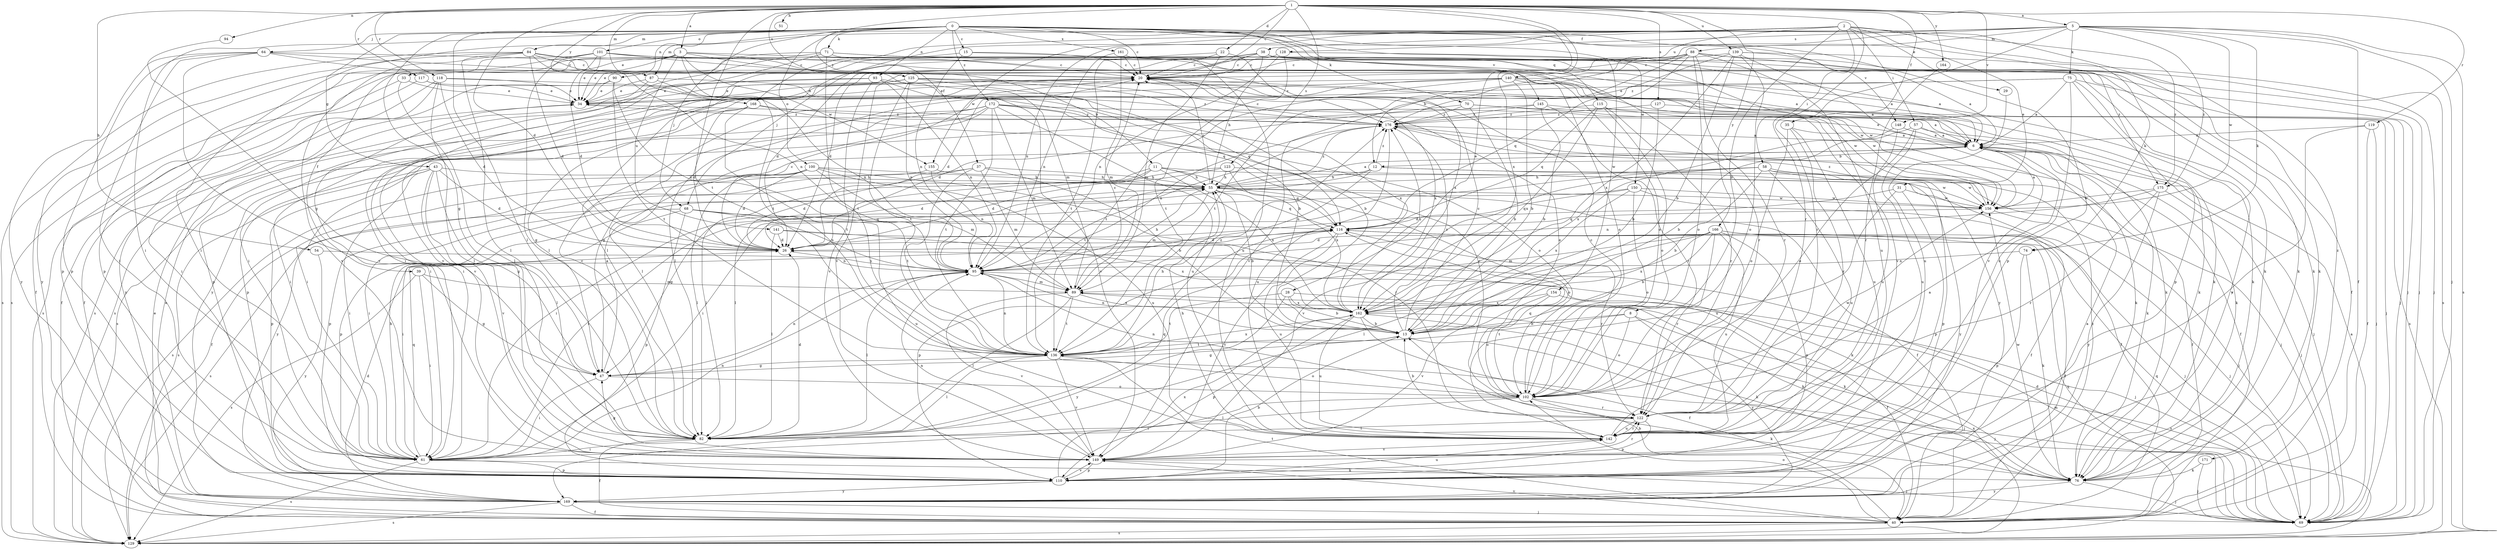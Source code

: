 strict digraph  {
0;
1;
2;
3;
5;
6;
8;
11;
12;
13;
15;
20;
22;
26;
28;
29;
31;
33;
34;
35;
37;
38;
39;
40;
43;
47;
51;
54;
55;
57;
58;
61;
64;
68;
69;
70;
71;
74;
75;
76;
82;
84;
87;
88;
89;
90;
93;
94;
95;
100;
101;
102;
110;
115;
116;
117;
118;
119;
122;
123;
125;
127;
128;
129;
136;
139;
140;
141;
142;
145;
148;
149;
150;
154;
155;
156;
161;
162;
164;
166;
168;
169;
171;
172;
175;
176;
0 -> 15  [label=c];
0 -> 20  [label=c];
0 -> 43  [label=g];
0 -> 47  [label=g];
0 -> 64  [label=j];
0 -> 68  [label=j];
0 -> 70  [label=k];
0 -> 71  [label=k];
0 -> 82  [label=l];
0 -> 84  [label=m];
0 -> 87  [label=m];
0 -> 90  [label=n];
0 -> 93  [label=n];
0 -> 100  [label=o];
0 -> 101  [label=o];
0 -> 110  [label=p];
0 -> 115  [label=q];
0 -> 145  [label=v];
0 -> 148  [label=v];
0 -> 150  [label=w];
0 -> 154  [label=w];
0 -> 161  [label=x];
0 -> 171  [label=z];
0 -> 172  [label=z];
0 -> 175  [label=z];
1 -> 3  [label=a];
1 -> 5  [label=a];
1 -> 20  [label=c];
1 -> 22  [label=d];
1 -> 26  [label=d];
1 -> 28  [label=e];
1 -> 35  [label=f];
1 -> 37  [label=f];
1 -> 51  [label=h];
1 -> 54  [label=h];
1 -> 87  [label=m];
1 -> 94  [label=n];
1 -> 117  [label=r];
1 -> 118  [label=r];
1 -> 119  [label=r];
1 -> 122  [label=r];
1 -> 123  [label=s];
1 -> 125  [label=s];
1 -> 127  [label=s];
1 -> 136  [label=t];
1 -> 139  [label=u];
1 -> 148  [label=v];
1 -> 162  [label=x];
1 -> 164  [label=y];
1 -> 166  [label=y];
1 -> 168  [label=y];
2 -> 8  [label=b];
2 -> 29  [label=e];
2 -> 31  [label=e];
2 -> 38  [label=f];
2 -> 57  [label=i];
2 -> 58  [label=i];
2 -> 61  [label=i];
2 -> 74  [label=k];
2 -> 95  [label=n];
2 -> 140  [label=u];
2 -> 155  [label=w];
2 -> 168  [label=y];
2 -> 175  [label=z];
3 -> 6  [label=a];
3 -> 11  [label=b];
3 -> 33  [label=e];
3 -> 34  [label=e];
3 -> 39  [label=f];
3 -> 110  [label=p];
3 -> 136  [label=t];
3 -> 141  [label=u];
3 -> 155  [label=w];
3 -> 162  [label=x];
5 -> 12  [label=b];
5 -> 40  [label=f];
5 -> 61  [label=i];
5 -> 68  [label=j];
5 -> 69  [label=j];
5 -> 74  [label=k];
5 -> 75  [label=k];
5 -> 88  [label=m];
5 -> 122  [label=r];
5 -> 128  [label=s];
5 -> 129  [label=s];
5 -> 156  [label=w];
5 -> 175  [label=z];
6 -> 12  [label=b];
6 -> 34  [label=e];
6 -> 40  [label=f];
6 -> 69  [label=j];
6 -> 76  [label=k];
8 -> 13  [label=b];
8 -> 102  [label=o];
8 -> 129  [label=s];
8 -> 136  [label=t];
8 -> 169  [label=y];
11 -> 26  [label=d];
11 -> 55  [label=h];
11 -> 61  [label=i];
11 -> 82  [label=l];
11 -> 116  [label=q];
11 -> 156  [label=w];
11 -> 162  [label=x];
12 -> 55  [label=h];
12 -> 69  [label=j];
12 -> 82  [label=l];
12 -> 95  [label=n];
12 -> 169  [label=y];
12 -> 176  [label=z];
13 -> 20  [label=c];
13 -> 47  [label=g];
13 -> 69  [label=j];
13 -> 95  [label=n];
13 -> 136  [label=t];
13 -> 176  [label=z];
15 -> 20  [label=c];
15 -> 34  [label=e];
15 -> 95  [label=n];
15 -> 102  [label=o];
20 -> 34  [label=e];
20 -> 129  [label=s];
20 -> 156  [label=w];
20 -> 162  [label=x];
20 -> 169  [label=y];
22 -> 20  [label=c];
22 -> 89  [label=m];
22 -> 136  [label=t];
22 -> 176  [label=z];
26 -> 20  [label=c];
26 -> 95  [label=n];
28 -> 13  [label=b];
28 -> 76  [label=k];
28 -> 136  [label=t];
28 -> 162  [label=x];
28 -> 169  [label=y];
29 -> 142  [label=u];
31 -> 26  [label=d];
31 -> 110  [label=p];
31 -> 142  [label=u];
31 -> 156  [label=w];
33 -> 34  [label=e];
33 -> 82  [label=l];
33 -> 129  [label=s];
34 -> 176  [label=z];
35 -> 6  [label=a];
35 -> 102  [label=o];
35 -> 122  [label=r];
35 -> 142  [label=u];
37 -> 13  [label=b];
37 -> 26  [label=d];
37 -> 55  [label=h];
37 -> 89  [label=m];
37 -> 110  [label=p];
37 -> 136  [label=t];
38 -> 6  [label=a];
38 -> 20  [label=c];
38 -> 26  [label=d];
38 -> 55  [label=h];
38 -> 61  [label=i];
38 -> 69  [label=j];
38 -> 76  [label=k];
38 -> 82  [label=l];
38 -> 122  [label=r];
38 -> 149  [label=v];
39 -> 47  [label=g];
39 -> 61  [label=i];
39 -> 89  [label=m];
39 -> 129  [label=s];
40 -> 13  [label=b];
40 -> 34  [label=e];
40 -> 102  [label=o];
40 -> 129  [label=s];
40 -> 136  [label=t];
40 -> 149  [label=v];
40 -> 176  [label=z];
43 -> 26  [label=d];
43 -> 47  [label=g];
43 -> 55  [label=h];
43 -> 61  [label=i];
43 -> 82  [label=l];
43 -> 110  [label=p];
43 -> 129  [label=s];
43 -> 149  [label=v];
47 -> 6  [label=a];
47 -> 61  [label=i];
47 -> 95  [label=n];
47 -> 102  [label=o];
54 -> 95  [label=n];
54 -> 169  [label=y];
55 -> 6  [label=a];
55 -> 13  [label=b];
55 -> 20  [label=c];
55 -> 40  [label=f];
55 -> 47  [label=g];
55 -> 89  [label=m];
55 -> 102  [label=o];
55 -> 110  [label=p];
55 -> 116  [label=q];
55 -> 156  [label=w];
55 -> 176  [label=z];
57 -> 6  [label=a];
57 -> 13  [label=b];
57 -> 76  [label=k];
57 -> 102  [label=o];
57 -> 142  [label=u];
58 -> 13  [label=b];
58 -> 40  [label=f];
58 -> 55  [label=h];
58 -> 61  [label=i];
58 -> 110  [label=p];
58 -> 142  [label=u];
58 -> 149  [label=v];
58 -> 156  [label=w];
61 -> 55  [label=h];
61 -> 76  [label=k];
61 -> 95  [label=n];
61 -> 110  [label=p];
61 -> 116  [label=q];
61 -> 129  [label=s];
64 -> 20  [label=c];
64 -> 61  [label=i];
64 -> 95  [label=n];
64 -> 110  [label=p];
64 -> 149  [label=v];
64 -> 156  [label=w];
64 -> 169  [label=y];
68 -> 61  [label=i];
68 -> 95  [label=n];
68 -> 110  [label=p];
68 -> 116  [label=q];
68 -> 129  [label=s];
68 -> 142  [label=u];
69 -> 6  [label=a];
69 -> 26  [label=d];
69 -> 89  [label=m];
69 -> 116  [label=q];
70 -> 13  [label=b];
70 -> 26  [label=d];
70 -> 69  [label=j];
70 -> 76  [label=k];
70 -> 176  [label=z];
71 -> 6  [label=a];
71 -> 20  [label=c];
71 -> 61  [label=i];
71 -> 76  [label=k];
71 -> 129  [label=s];
71 -> 136  [label=t];
71 -> 149  [label=v];
74 -> 76  [label=k];
74 -> 95  [label=n];
74 -> 110  [label=p];
75 -> 6  [label=a];
75 -> 26  [label=d];
75 -> 34  [label=e];
75 -> 69  [label=j];
75 -> 110  [label=p];
75 -> 142  [label=u];
75 -> 169  [label=y];
76 -> 69  [label=j];
76 -> 156  [label=w];
76 -> 169  [label=y];
82 -> 20  [label=c];
82 -> 26  [label=d];
82 -> 40  [label=f];
82 -> 61  [label=i];
82 -> 116  [label=q];
84 -> 20  [label=c];
84 -> 26  [label=d];
84 -> 76  [label=k];
84 -> 82  [label=l];
84 -> 89  [label=m];
84 -> 102  [label=o];
84 -> 129  [label=s];
84 -> 149  [label=v];
84 -> 169  [label=y];
87 -> 34  [label=e];
87 -> 61  [label=i];
87 -> 95  [label=n];
87 -> 149  [label=v];
88 -> 20  [label=c];
88 -> 26  [label=d];
88 -> 40  [label=f];
88 -> 102  [label=o];
88 -> 116  [label=q];
88 -> 122  [label=r];
88 -> 129  [label=s];
88 -> 136  [label=t];
88 -> 142  [label=u];
88 -> 149  [label=v];
89 -> 20  [label=c];
89 -> 76  [label=k];
89 -> 82  [label=l];
89 -> 136  [label=t];
89 -> 149  [label=v];
89 -> 162  [label=x];
90 -> 34  [label=e];
90 -> 40  [label=f];
90 -> 95  [label=n];
90 -> 136  [label=t];
93 -> 34  [label=e];
93 -> 95  [label=n];
93 -> 129  [label=s];
93 -> 149  [label=v];
93 -> 162  [label=x];
93 -> 176  [label=z];
94 -> 47  [label=g];
95 -> 55  [label=h];
95 -> 69  [label=j];
95 -> 82  [label=l];
95 -> 89  [label=m];
100 -> 26  [label=d];
100 -> 40  [label=f];
100 -> 55  [label=h];
100 -> 82  [label=l];
100 -> 89  [label=m];
100 -> 122  [label=r];
100 -> 129  [label=s];
100 -> 142  [label=u];
101 -> 20  [label=c];
101 -> 26  [label=d];
101 -> 34  [label=e];
101 -> 40  [label=f];
101 -> 69  [label=j];
101 -> 76  [label=k];
101 -> 82  [label=l];
101 -> 110  [label=p];
101 -> 156  [label=w];
102 -> 20  [label=c];
102 -> 61  [label=i];
102 -> 76  [label=k];
102 -> 82  [label=l];
102 -> 95  [label=n];
102 -> 116  [label=q];
102 -> 122  [label=r];
102 -> 156  [label=w];
110 -> 13  [label=b];
110 -> 142  [label=u];
110 -> 149  [label=v];
110 -> 162  [label=x];
110 -> 169  [label=y];
115 -> 102  [label=o];
115 -> 116  [label=q];
115 -> 122  [label=r];
115 -> 162  [label=x];
115 -> 169  [label=y];
115 -> 176  [label=z];
116 -> 26  [label=d];
116 -> 69  [label=j];
116 -> 110  [label=p];
116 -> 122  [label=r];
116 -> 142  [label=u];
116 -> 149  [label=v];
117 -> 34  [label=e];
117 -> 40  [label=f];
117 -> 116  [label=q];
118 -> 13  [label=b];
118 -> 26  [label=d];
118 -> 34  [label=e];
118 -> 61  [label=i];
118 -> 82  [label=l];
118 -> 169  [label=y];
119 -> 6  [label=a];
119 -> 40  [label=f];
119 -> 69  [label=j];
119 -> 149  [label=v];
122 -> 13  [label=b];
122 -> 82  [label=l];
122 -> 110  [label=p];
122 -> 142  [label=u];
123 -> 26  [label=d];
123 -> 40  [label=f];
123 -> 55  [label=h];
123 -> 61  [label=i];
123 -> 162  [label=x];
125 -> 13  [label=b];
125 -> 34  [label=e];
125 -> 76  [label=k];
125 -> 95  [label=n];
125 -> 102  [label=o];
125 -> 110  [label=p];
125 -> 116  [label=q];
125 -> 136  [label=t];
125 -> 149  [label=v];
127 -> 13  [label=b];
127 -> 129  [label=s];
127 -> 176  [label=z];
128 -> 20  [label=c];
128 -> 95  [label=n];
128 -> 136  [label=t];
128 -> 149  [label=v];
129 -> 116  [label=q];
129 -> 162  [label=x];
136 -> 47  [label=g];
136 -> 55  [label=h];
136 -> 69  [label=j];
136 -> 82  [label=l];
136 -> 95  [label=n];
136 -> 102  [label=o];
136 -> 149  [label=v];
136 -> 162  [label=x];
136 -> 176  [label=z];
139 -> 6  [label=a];
139 -> 13  [label=b];
139 -> 20  [label=c];
139 -> 69  [label=j];
139 -> 102  [label=o];
139 -> 149  [label=v];
139 -> 162  [label=x];
139 -> 176  [label=z];
140 -> 6  [label=a];
140 -> 13  [label=b];
140 -> 34  [label=e];
140 -> 61  [label=i];
140 -> 76  [label=k];
140 -> 82  [label=l];
140 -> 136  [label=t];
140 -> 156  [label=w];
141 -> 26  [label=d];
141 -> 76  [label=k];
141 -> 82  [label=l];
141 -> 162  [label=x];
142 -> 6  [label=a];
142 -> 55  [label=h];
142 -> 122  [label=r];
142 -> 149  [label=v];
145 -> 13  [label=b];
145 -> 61  [label=i];
145 -> 76  [label=k];
145 -> 122  [label=r];
145 -> 176  [label=z];
148 -> 6  [label=a];
148 -> 142  [label=u];
148 -> 162  [label=x];
149 -> 47  [label=g];
149 -> 69  [label=j];
149 -> 95  [label=n];
149 -> 110  [label=p];
149 -> 122  [label=r];
150 -> 40  [label=f];
150 -> 61  [label=i];
150 -> 102  [label=o];
150 -> 116  [label=q];
150 -> 156  [label=w];
150 -> 162  [label=x];
154 -> 40  [label=f];
154 -> 102  [label=o];
154 -> 149  [label=v];
154 -> 162  [label=x];
155 -> 55  [label=h];
155 -> 95  [label=n];
155 -> 169  [label=y];
156 -> 6  [label=a];
156 -> 69  [label=j];
156 -> 116  [label=q];
156 -> 176  [label=z];
161 -> 20  [label=c];
161 -> 89  [label=m];
161 -> 95  [label=n];
161 -> 142  [label=u];
162 -> 13  [label=b];
162 -> 40  [label=f];
162 -> 76  [label=k];
162 -> 110  [label=p];
162 -> 142  [label=u];
162 -> 176  [label=z];
164 -> 122  [label=r];
166 -> 13  [label=b];
166 -> 26  [label=d];
166 -> 40  [label=f];
166 -> 69  [label=j];
166 -> 82  [label=l];
166 -> 89  [label=m];
166 -> 110  [label=p];
166 -> 122  [label=r];
166 -> 142  [label=u];
166 -> 162  [label=x];
168 -> 26  [label=d];
168 -> 47  [label=g];
168 -> 61  [label=i];
168 -> 102  [label=o];
168 -> 136  [label=t];
168 -> 176  [label=z];
169 -> 6  [label=a];
169 -> 26  [label=d];
169 -> 34  [label=e];
169 -> 40  [label=f];
169 -> 69  [label=j];
169 -> 129  [label=s];
171 -> 69  [label=j];
171 -> 76  [label=k];
172 -> 6  [label=a];
172 -> 47  [label=g];
172 -> 82  [label=l];
172 -> 89  [label=m];
172 -> 110  [label=p];
172 -> 122  [label=r];
172 -> 129  [label=s];
172 -> 136  [label=t];
172 -> 142  [label=u];
172 -> 176  [label=z];
175 -> 69  [label=j];
175 -> 95  [label=n];
175 -> 122  [label=r];
175 -> 156  [label=w];
175 -> 169  [label=y];
176 -> 6  [label=a];
176 -> 20  [label=c];
176 -> 76  [label=k];
176 -> 95  [label=n];
176 -> 136  [label=t];
176 -> 142  [label=u];
}
